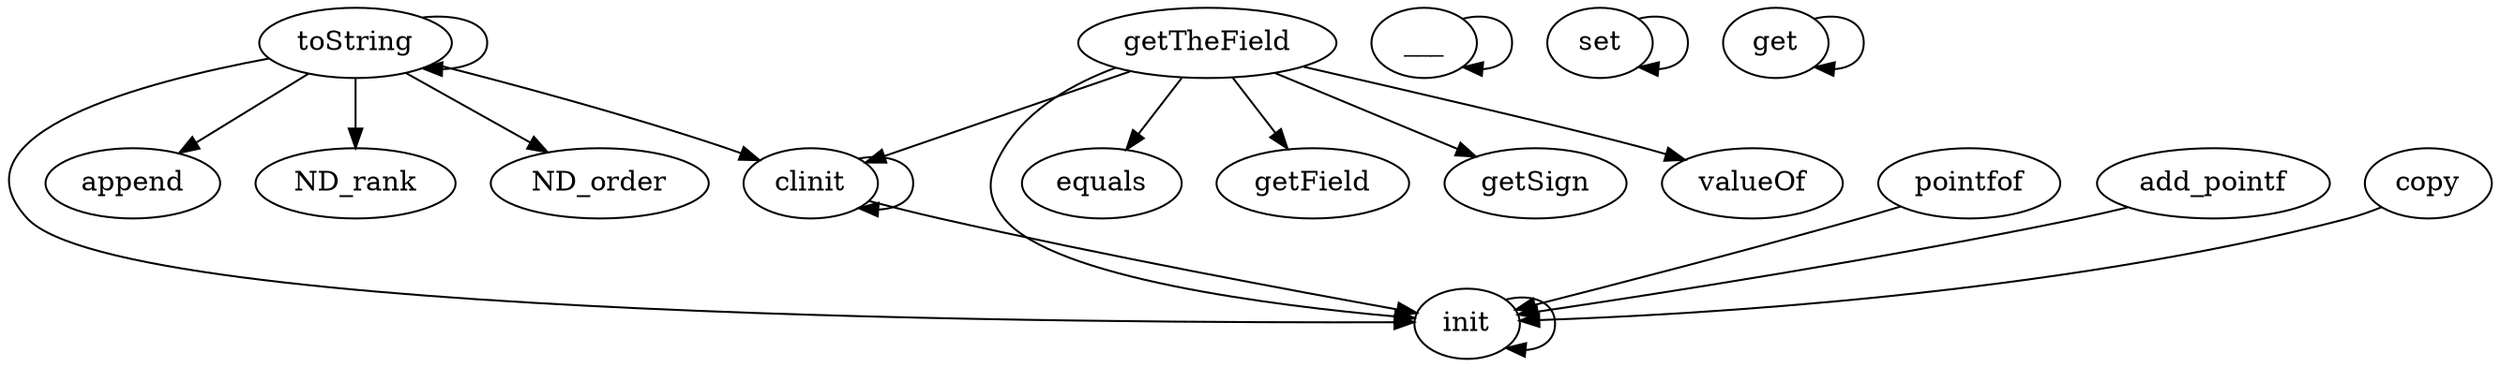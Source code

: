 digraph {
<init> -> <init>;
toString -> <init>;
toString -> toString;
toString -> append;
<clinit> -> <clinit>;
<clinit> -> <init>;
toString -> <clinit>;
toString -> ND_rank;
toString -> ND_order;
pointfof -> <init>;
add_pointf -> <init>;
copy -> <init>;
___ -> ___;
set -> set;
get -> get;
getTheField -> <clinit>;
getTheField -> <init>;
getTheField -> equals;
getTheField -> getField;
getTheField -> getSign;
getTheField -> valueOf;
}